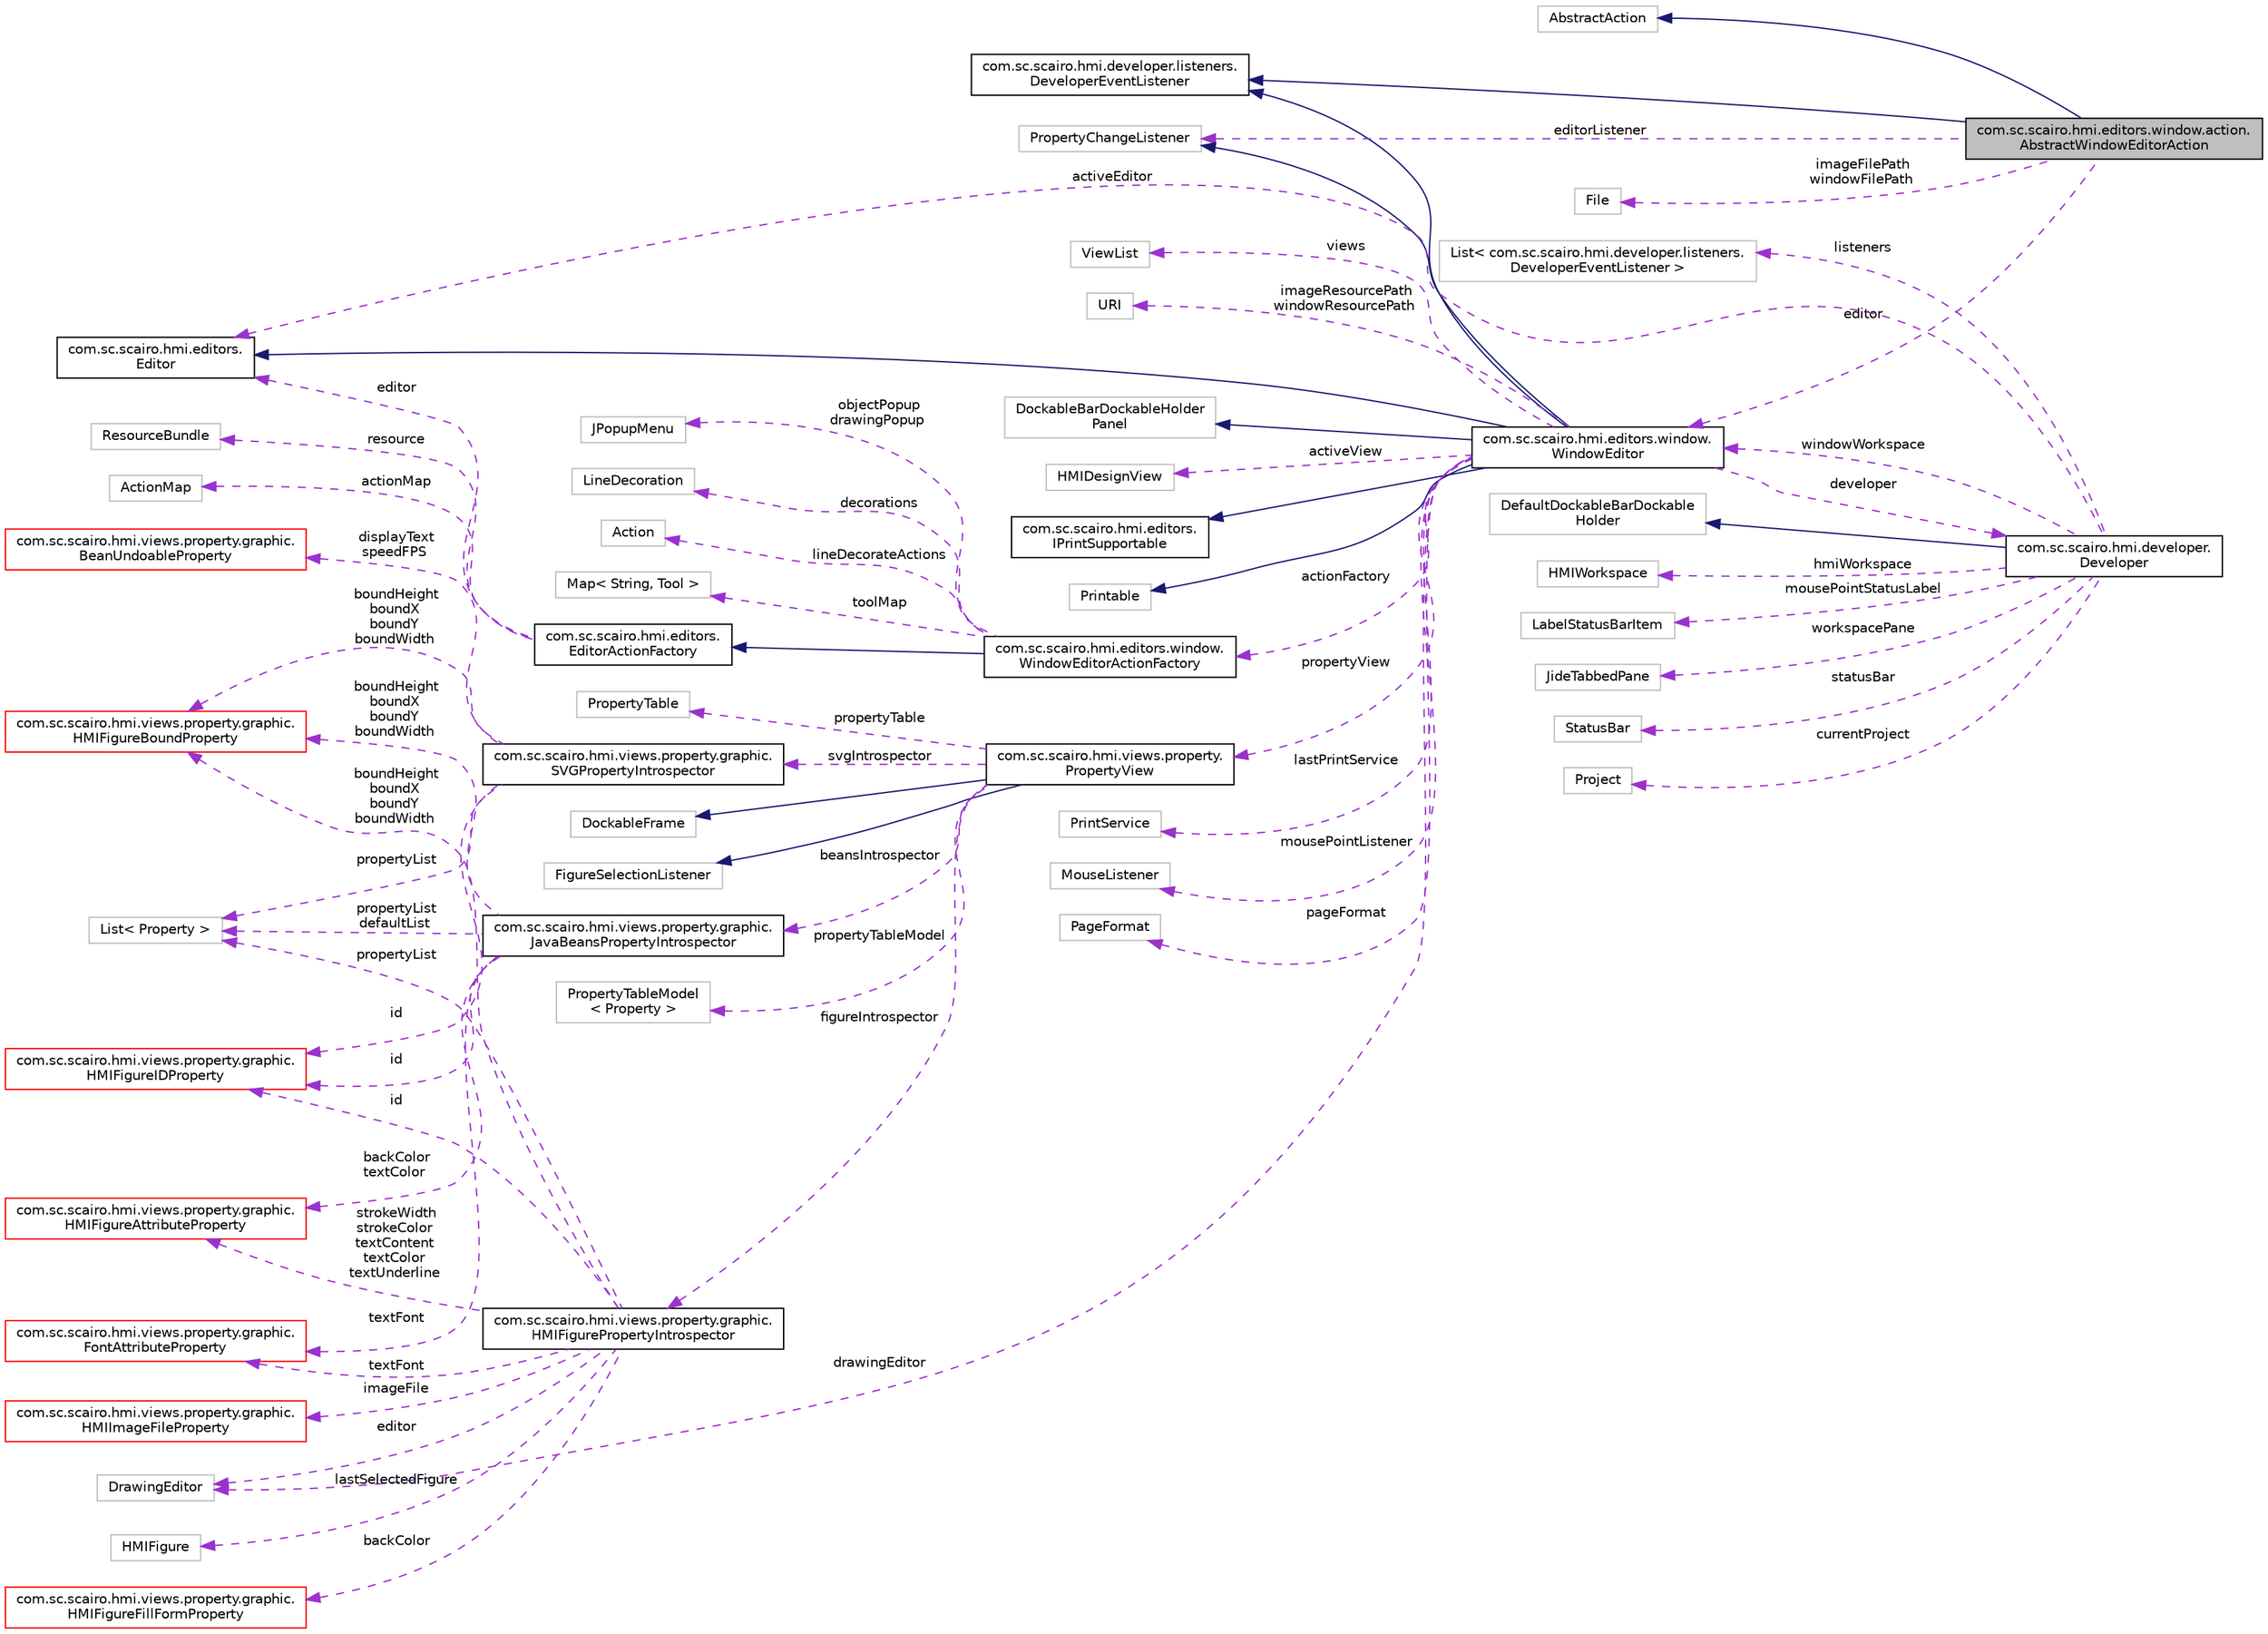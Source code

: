 digraph "com.sc.scairo.hmi.editors.window.action.AbstractWindowEditorAction"
{
 // LATEX_PDF_SIZE
  edge [fontname="Helvetica",fontsize="10",labelfontname="Helvetica",labelfontsize="10"];
  node [fontname="Helvetica",fontsize="10",shape=record];
  rankdir="LR";
  Node1 [label="com.sc.scairo.hmi.editors.window.action.\lAbstractWindowEditorAction",height=0.2,width=0.4,color="black", fillcolor="grey75", style="filled", fontcolor="black",tooltip=" "];
  Node2 -> Node1 [dir="back",color="midnightblue",fontsize="10",style="solid",fontname="Helvetica"];
  Node2 [label="AbstractAction",height=0.2,width=0.4,color="grey75", fillcolor="white", style="filled",tooltip=" "];
  Node3 -> Node1 [dir="back",color="midnightblue",fontsize="10",style="solid",fontname="Helvetica"];
  Node3 [label="com.sc.scairo.hmi.developer.listeners.\lDeveloperEventListener",height=0.2,width=0.4,color="black", fillcolor="white", style="filled",URL="$interfacecom_1_1sc_1_1scairo_1_1hmi_1_1developer_1_1listeners_1_1_developer_event_listener.html",tooltip=" "];
  Node4 -> Node1 [dir="back",color="darkorchid3",fontsize="10",style="dashed",label=" editor" ,fontname="Helvetica"];
  Node4 [label="com.sc.scairo.hmi.editors.window.\lWindowEditor",height=0.2,width=0.4,color="black", fillcolor="white", style="filled",URL="$classcom_1_1sc_1_1scairo_1_1hmi_1_1editors_1_1window_1_1_window_editor.html",tooltip=" "];
  Node5 -> Node4 [dir="back",color="midnightblue",fontsize="10",style="solid",fontname="Helvetica"];
  Node5 [label="DockableBarDockableHolder\lPanel",height=0.2,width=0.4,color="grey75", fillcolor="white", style="filled",tooltip=" "];
  Node3 -> Node4 [dir="back",color="midnightblue",fontsize="10",style="solid",fontname="Helvetica"];
  Node6 -> Node4 [dir="back",color="midnightblue",fontsize="10",style="solid",fontname="Helvetica"];
  Node6 [label="PropertyChangeListener",height=0.2,width=0.4,color="grey75", fillcolor="white", style="filled",tooltip=" "];
  Node7 -> Node4 [dir="back",color="midnightblue",fontsize="10",style="solid",fontname="Helvetica"];
  Node7 [label="com.sc.scairo.hmi.editors.\lEditor",height=0.2,width=0.4,color="black", fillcolor="white", style="filled",URL="$interfacecom_1_1sc_1_1scairo_1_1hmi_1_1editors_1_1_editor.html",tooltip=" "];
  Node8 -> Node4 [dir="back",color="midnightblue",fontsize="10",style="solid",fontname="Helvetica"];
  Node8 [label="com.sc.scairo.hmi.editors.\lIPrintSupportable",height=0.2,width=0.4,color="black", fillcolor="white", style="filled",URL="$interfacecom_1_1sc_1_1scairo_1_1hmi_1_1editors_1_1_i_print_supportable.html",tooltip=" "];
  Node9 -> Node4 [dir="back",color="midnightblue",fontsize="10",style="solid",fontname="Helvetica"];
  Node9 [label="Printable",height=0.2,width=0.4,color="grey75", fillcolor="white", style="filled",tooltip=" "];
  Node10 -> Node4 [dir="back",color="darkorchid3",fontsize="10",style="dashed",label=" drawingEditor" ,fontname="Helvetica"];
  Node10 [label="DrawingEditor",height=0.2,width=0.4,color="grey75", fillcolor="white", style="filled",tooltip=" "];
  Node11 -> Node4 [dir="back",color="darkorchid3",fontsize="10",style="dashed",label=" lastPrintService" ,fontname="Helvetica"];
  Node11 [label="PrintService",height=0.2,width=0.4,color="grey75", fillcolor="white", style="filled",tooltip=" "];
  Node12 -> Node4 [dir="back",color="darkorchid3",fontsize="10",style="dashed",label=" mousePointListener" ,fontname="Helvetica"];
  Node12 [label="MouseListener",height=0.2,width=0.4,color="grey75", fillcolor="white", style="filled",tooltip=" "];
  Node13 -> Node4 [dir="back",color="darkorchid3",fontsize="10",style="dashed",label=" pageFormat" ,fontname="Helvetica"];
  Node13 [label="PageFormat",height=0.2,width=0.4,color="grey75", fillcolor="white", style="filled",tooltip=" "];
  Node14 -> Node4 [dir="back",color="darkorchid3",fontsize="10",style="dashed",label=" views" ,fontname="Helvetica"];
  Node14 [label="ViewList",height=0.2,width=0.4,color="grey75", fillcolor="white", style="filled",tooltip=" "];
  Node15 -> Node4 [dir="back",color="darkorchid3",fontsize="10",style="dashed",label=" imageResourcePath\nwindowResourcePath" ,fontname="Helvetica"];
  Node15 [label="URI",height=0.2,width=0.4,color="grey75", fillcolor="white", style="filled",tooltip=" "];
  Node16 -> Node4 [dir="back",color="darkorchid3",fontsize="10",style="dashed",label=" activeView" ,fontname="Helvetica"];
  Node16 [label="HMIDesignView",height=0.2,width=0.4,color="grey75", fillcolor="white", style="filled",tooltip=" "];
  Node17 -> Node4 [dir="back",color="darkorchid3",fontsize="10",style="dashed",label=" developer" ,fontname="Helvetica"];
  Node17 [label="com.sc.scairo.hmi.developer.\lDeveloper",height=0.2,width=0.4,color="black", fillcolor="white", style="filled",URL="$classcom_1_1sc_1_1scairo_1_1hmi_1_1developer_1_1_developer.html",tooltip=" "];
  Node18 -> Node17 [dir="back",color="midnightblue",fontsize="10",style="solid",fontname="Helvetica"];
  Node18 [label="DefaultDockableBarDockable\lHolder",height=0.2,width=0.4,color="grey75", fillcolor="white", style="filled",tooltip=" "];
  Node19 -> Node17 [dir="back",color="darkorchid3",fontsize="10",style="dashed",label=" hmiWorkspace" ,fontname="Helvetica"];
  Node19 [label="HMIWorkspace",height=0.2,width=0.4,color="grey75", fillcolor="white", style="filled",tooltip=" "];
  Node4 -> Node17 [dir="back",color="darkorchid3",fontsize="10",style="dashed",label=" windowWorkspace" ,fontname="Helvetica"];
  Node20 -> Node17 [dir="back",color="darkorchid3",fontsize="10",style="dashed",label=" mousePointStatusLabel" ,fontname="Helvetica"];
  Node20 [label="LabelStatusBarItem",height=0.2,width=0.4,color="grey75", fillcolor="white", style="filled",tooltip=" "];
  Node21 -> Node17 [dir="back",color="darkorchid3",fontsize="10",style="dashed",label=" workspacePane" ,fontname="Helvetica"];
  Node21 [label="JideTabbedPane",height=0.2,width=0.4,color="grey75", fillcolor="white", style="filled",tooltip=" "];
  Node22 -> Node17 [dir="back",color="darkorchid3",fontsize="10",style="dashed",label=" statusBar" ,fontname="Helvetica"];
  Node22 [label="StatusBar",height=0.2,width=0.4,color="grey75", fillcolor="white", style="filled",tooltip=" "];
  Node23 -> Node17 [dir="back",color="darkorchid3",fontsize="10",style="dashed",label=" currentProject" ,fontname="Helvetica"];
  Node23 [label="Project",height=0.2,width=0.4,color="grey75", fillcolor="white", style="filled",tooltip=" "];
  Node24 -> Node17 [dir="back",color="darkorchid3",fontsize="10",style="dashed",label=" listeners" ,fontname="Helvetica"];
  Node24 [label="List\< com.sc.scairo.hmi.developer.listeners.\lDeveloperEventListener \>",height=0.2,width=0.4,color="grey75", fillcolor="white", style="filled",tooltip=" "];
  Node7 -> Node17 [dir="back",color="darkorchid3",fontsize="10",style="dashed",label=" activeEditor" ,fontname="Helvetica"];
  Node25 -> Node4 [dir="back",color="darkorchid3",fontsize="10",style="dashed",label=" propertyView" ,fontname="Helvetica"];
  Node25 [label="com.sc.scairo.hmi.views.property.\lPropertyView",height=0.2,width=0.4,color="black", fillcolor="white", style="filled",URL="$classcom_1_1sc_1_1scairo_1_1hmi_1_1views_1_1property_1_1_property_view.html",tooltip=" "];
  Node26 -> Node25 [dir="back",color="midnightblue",fontsize="10",style="solid",fontname="Helvetica"];
  Node26 [label="DockableFrame",height=0.2,width=0.4,color="grey75", fillcolor="white", style="filled",tooltip=" "];
  Node27 -> Node25 [dir="back",color="midnightblue",fontsize="10",style="solid",fontname="Helvetica"];
  Node27 [label="FigureSelectionListener",height=0.2,width=0.4,color="grey75", fillcolor="white", style="filled",tooltip=" "];
  Node28 -> Node25 [dir="back",color="darkorchid3",fontsize="10",style="dashed",label=" beansIntrospector" ,fontname="Helvetica"];
  Node28 [label="com.sc.scairo.hmi.views.property.graphic.\lJavaBeansPropertyIntrospector",height=0.2,width=0.4,color="black", fillcolor="white", style="filled",URL="$classcom_1_1sc_1_1scairo_1_1hmi_1_1views_1_1property_1_1graphic_1_1_java_beans_property_introspector.html",tooltip=" "];
  Node29 -> Node28 [dir="back",color="darkorchid3",fontsize="10",style="dashed",label=" boundHeight\nboundX\nboundY\nboundWidth" ,fontname="Helvetica"];
  Node29 [label="com.sc.scairo.hmi.views.property.graphic.\lHMIFigureBoundProperty",height=0.2,width=0.4,color="red", fillcolor="white", style="filled",URL="$classcom_1_1sc_1_1scairo_1_1hmi_1_1views_1_1property_1_1graphic_1_1_h_m_i_figure_bound_property.html",tooltip=" "];
  Node34 -> Node28 [dir="back",color="darkorchid3",fontsize="10",style="dashed",label=" id" ,fontname="Helvetica"];
  Node34 [label="com.sc.scairo.hmi.views.property.graphic.\lHMIFigureIDProperty",height=0.2,width=0.4,color="red", fillcolor="white", style="filled",URL="$classcom_1_1sc_1_1scairo_1_1hmi_1_1views_1_1property_1_1graphic_1_1_h_m_i_figure_i_d_property.html",tooltip=" "];
  Node36 -> Node28 [dir="back",color="darkorchid3",fontsize="10",style="dashed",label=" propertyList\ndefaultList" ,fontname="Helvetica"];
  Node36 [label="List\< Property \>",height=0.2,width=0.4,color="grey75", fillcolor="white", style="filled",tooltip=" "];
  Node37 -> Node28 [dir="back",color="darkorchid3",fontsize="10",style="dashed",label=" backColor\ntextColor" ,fontname="Helvetica"];
  Node37 [label="com.sc.scairo.hmi.views.property.graphic.\lHMIFigureAttributeProperty",height=0.2,width=0.4,color="red", fillcolor="white", style="filled",URL="$classcom_1_1sc_1_1scairo_1_1hmi_1_1views_1_1property_1_1graphic_1_1_h_m_i_figure_attribute_property.html",tooltip=" "];
  Node38 -> Node28 [dir="back",color="darkorchid3",fontsize="10",style="dashed",label=" textFont" ,fontname="Helvetica"];
  Node38 [label="com.sc.scairo.hmi.views.property.graphic.\lFontAttributeProperty",height=0.2,width=0.4,color="red", fillcolor="white", style="filled",URL="$classcom_1_1sc_1_1scairo_1_1hmi_1_1views_1_1property_1_1graphic_1_1_font_attribute_property.html",tooltip=" "];
  Node42 -> Node25 [dir="back",color="darkorchid3",fontsize="10",style="dashed",label=" figureIntrospector" ,fontname="Helvetica"];
  Node42 [label="com.sc.scairo.hmi.views.property.graphic.\lHMIFigurePropertyIntrospector",height=0.2,width=0.4,color="black", fillcolor="white", style="filled",URL="$classcom_1_1sc_1_1scairo_1_1hmi_1_1views_1_1property_1_1graphic_1_1_h_m_i_figure_property_introspector.html",tooltip=" "];
  Node10 -> Node42 [dir="back",color="darkorchid3",fontsize="10",style="dashed",label=" editor" ,fontname="Helvetica"];
  Node29 -> Node42 [dir="back",color="darkorchid3",fontsize="10",style="dashed",label=" boundHeight\nboundX\nboundY\nboundWidth" ,fontname="Helvetica"];
  Node34 -> Node42 [dir="back",color="darkorchid3",fontsize="10",style="dashed",label=" id" ,fontname="Helvetica"];
  Node43 -> Node42 [dir="back",color="darkorchid3",fontsize="10",style="dashed",label=" backColor" ,fontname="Helvetica"];
  Node43 [label="com.sc.scairo.hmi.views.property.graphic.\lHMIFigureFillFormProperty",height=0.2,width=0.4,color="red", fillcolor="white", style="filled",URL="$classcom_1_1sc_1_1scairo_1_1hmi_1_1views_1_1property_1_1graphic_1_1_h_m_i_figure_fill_form_property.html",tooltip=" "];
  Node36 -> Node42 [dir="back",color="darkorchid3",fontsize="10",style="dashed",label=" propertyList" ,fontname="Helvetica"];
  Node44 -> Node42 [dir="back",color="darkorchid3",fontsize="10",style="dashed",label=" imageFile" ,fontname="Helvetica"];
  Node44 [label="com.sc.scairo.hmi.views.property.graphic.\lHMIImageFileProperty",height=0.2,width=0.4,color="red", fillcolor="white", style="filled",URL="$classcom_1_1sc_1_1scairo_1_1hmi_1_1views_1_1property_1_1graphic_1_1_h_m_i_image_file_property.html",tooltip=" "];
  Node37 -> Node42 [dir="back",color="darkorchid3",fontsize="10",style="dashed",label=" strokeWidth\nstrokeColor\ntextContent\ntextColor\ntextUnderline" ,fontname="Helvetica"];
  Node38 -> Node42 [dir="back",color="darkorchid3",fontsize="10",style="dashed",label=" textFont" ,fontname="Helvetica"];
  Node45 -> Node42 [dir="back",color="darkorchid3",fontsize="10",style="dashed",label=" lastSelectedFigure" ,fontname="Helvetica"];
  Node45 [label="HMIFigure",height=0.2,width=0.4,color="grey75", fillcolor="white", style="filled",tooltip=" "];
  Node46 -> Node25 [dir="back",color="darkorchid3",fontsize="10",style="dashed",label=" propertyTableModel" ,fontname="Helvetica"];
  Node46 [label="PropertyTableModel\l\< Property \>",height=0.2,width=0.4,color="grey75", fillcolor="white", style="filled",tooltip=" "];
  Node47 -> Node25 [dir="back",color="darkorchid3",fontsize="10",style="dashed",label=" propertyTable" ,fontname="Helvetica"];
  Node47 [label="PropertyTable",height=0.2,width=0.4,color="grey75", fillcolor="white", style="filled",tooltip=" "];
  Node48 -> Node25 [dir="back",color="darkorchid3",fontsize="10",style="dashed",label=" svgIntrospector" ,fontname="Helvetica"];
  Node48 [label="com.sc.scairo.hmi.views.property.graphic.\lSVGPropertyIntrospector",height=0.2,width=0.4,color="black", fillcolor="white", style="filled",URL="$classcom_1_1sc_1_1scairo_1_1hmi_1_1views_1_1property_1_1graphic_1_1_s_v_g_property_introspector.html",tooltip=" "];
  Node29 -> Node48 [dir="back",color="darkorchid3",fontsize="10",style="dashed",label=" boundHeight\nboundX\nboundY\nboundWidth" ,fontname="Helvetica"];
  Node34 -> Node48 [dir="back",color="darkorchid3",fontsize="10",style="dashed",label=" id" ,fontname="Helvetica"];
  Node49 -> Node48 [dir="back",color="darkorchid3",fontsize="10",style="dashed",label=" displayText\nspeedFPS" ,fontname="Helvetica"];
  Node49 [label="com.sc.scairo.hmi.views.property.graphic.\lBeanUndoableProperty",height=0.2,width=0.4,color="red", fillcolor="white", style="filled",URL="$classcom_1_1sc_1_1scairo_1_1hmi_1_1views_1_1property_1_1graphic_1_1_bean_undoable_property.html",tooltip=" "];
  Node36 -> Node48 [dir="back",color="darkorchid3",fontsize="10",style="dashed",label=" propertyList" ,fontname="Helvetica"];
  Node51 -> Node4 [dir="back",color="darkorchid3",fontsize="10",style="dashed",label=" actionFactory" ,fontname="Helvetica"];
  Node51 [label="com.sc.scairo.hmi.editors.window.\lWindowEditorActionFactory",height=0.2,width=0.4,color="black", fillcolor="white", style="filled",URL="$classcom_1_1sc_1_1scairo_1_1hmi_1_1editors_1_1window_1_1_window_editor_action_factory.html",tooltip=" "];
  Node52 -> Node51 [dir="back",color="midnightblue",fontsize="10",style="solid",fontname="Helvetica"];
  Node52 [label="com.sc.scairo.hmi.editors.\lEditorActionFactory",height=0.2,width=0.4,color="black", fillcolor="white", style="filled",URL="$classcom_1_1sc_1_1scairo_1_1hmi_1_1editors_1_1_editor_action_factory.html",tooltip=" "];
  Node53 -> Node52 [dir="back",color="darkorchid3",fontsize="10",style="dashed",label=" resource" ,fontname="Helvetica"];
  Node53 [label="ResourceBundle",height=0.2,width=0.4,color="grey75", fillcolor="white", style="filled",tooltip=" "];
  Node54 -> Node52 [dir="back",color="darkorchid3",fontsize="10",style="dashed",label=" actionMap" ,fontname="Helvetica"];
  Node54 [label="ActionMap",height=0.2,width=0.4,color="grey75", fillcolor="white", style="filled",tooltip=" "];
  Node7 -> Node52 [dir="back",color="darkorchid3",fontsize="10",style="dashed",label=" editor" ,fontname="Helvetica"];
  Node55 -> Node51 [dir="back",color="darkorchid3",fontsize="10",style="dashed",label=" objectPopup\ndrawingPopup" ,fontname="Helvetica"];
  Node55 [label="JPopupMenu",height=0.2,width=0.4,color="grey75", fillcolor="white", style="filled",tooltip=" "];
  Node56 -> Node51 [dir="back",color="darkorchid3",fontsize="10",style="dashed",label=" decorations" ,fontname="Helvetica"];
  Node56 [label="LineDecoration",height=0.2,width=0.4,color="grey75", fillcolor="white", style="filled",tooltip=" "];
  Node57 -> Node51 [dir="back",color="darkorchid3",fontsize="10",style="dashed",label=" lineDecorateActions" ,fontname="Helvetica"];
  Node57 [label="Action",height=0.2,width=0.4,color="grey75", fillcolor="white", style="filled",tooltip=" "];
  Node58 -> Node51 [dir="back",color="darkorchid3",fontsize="10",style="dashed",label=" toolMap" ,fontname="Helvetica"];
  Node58 [label="Map\< String, Tool \>",height=0.2,width=0.4,color="grey75", fillcolor="white", style="filled",tooltip=" "];
  Node6 -> Node1 [dir="back",color="darkorchid3",fontsize="10",style="dashed",label=" editorListener" ,fontname="Helvetica"];
  Node59 -> Node1 [dir="back",color="darkorchid3",fontsize="10",style="dashed",label=" imageFilePath\nwindowFilePath" ,fontname="Helvetica"];
  Node59 [label="File",height=0.2,width=0.4,color="grey75", fillcolor="white", style="filled",tooltip=" "];
}
